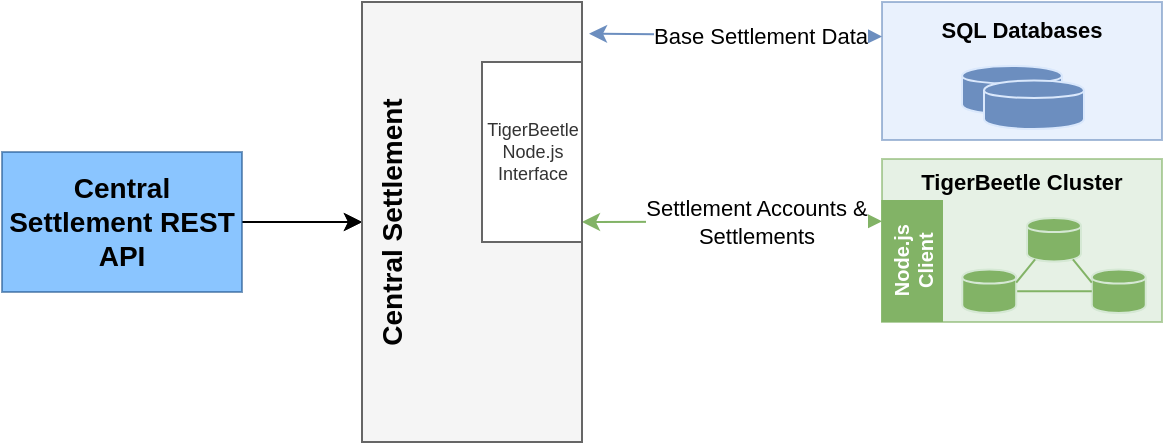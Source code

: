 <mxfile version="20.3.3" type="device"><diagram id="5fv781UrCtvl-2jIERiF" name="to be - central settlement"><mxGraphModel dx="2062" dy="1166" grid="1" gridSize="10" guides="1" tooltips="1" connect="1" arrows="1" fold="1" page="1" pageScale="1" pageWidth="850" pageHeight="1100" math="0" shadow="0"><root><mxCell id="0"/><mxCell id="1" parent="0"/><mxCell id="oDrJPgg-OVAa7Pc_2WsO-1" value="" style="rounded=0;whiteSpace=wrap;html=1;fillColor=#dae8fc;strokeColor=#6C8EBF;opacity=60;" parent="1" vertex="1"><mxGeometry x="470" y="170" width="140" height="69" as="geometry"/></mxCell><mxCell id="hW9e1Iwi09mclev_8Fzw-1" value="" style="rounded=0;whiteSpace=wrap;html=1;fillColor=#d5e8d4;strokeColor=#82b366;opacity=60;" parent="1" vertex="1"><mxGeometry x="470" y="248.5" width="140" height="81.5" as="geometry"/></mxCell><mxCell id="oDrJPgg-OVAa7Pc_2WsO-3" style="edgeStyle=orthogonalEdgeStyle;rounded=0;orthogonalLoop=1;jettySize=auto;html=1;exitX=0.5;exitY=1;exitDx=0;exitDy=0;" parent="1" edge="1"><mxGeometry relative="1" as="geometry"><mxPoint x="379.0" y="348" as="sourcePoint"/><mxPoint x="379.0" y="348" as="targetPoint"/></mxGeometry></mxCell><mxCell id="oDrJPgg-OVAa7Pc_2WsO-5" value="SQL Databases" style="text;html=1;strokeColor=none;fillColor=none;align=center;verticalAlign=middle;whiteSpace=wrap;rounded=0;opacity=60;fontSize=11;fontStyle=1;labelBackgroundColor=none;" parent="1" vertex="1"><mxGeometry x="470" y="174" width="140" height="20" as="geometry"/></mxCell><mxCell id="9GfpIoHy--baVXn83xa6-7" style="edgeStyle=orthogonalEdgeStyle;rounded=0;orthogonalLoop=1;jettySize=auto;html=1;exitX=1;exitY=0.5;exitDx=0;exitDy=0;fontSize=10;fontColor=#000000;startArrow=none;startFill=0;endArrow=classic;endFill=1;strokeColor=#000000;fillColor=#dae8fc;entryX=0;entryY=0.5;entryDx=0;entryDy=0;" parent="1" target="oDrJPgg-OVAa7Pc_2WsO-10" edge="1" source="oDrJPgg-OVAa7Pc_2WsO-7"><mxGeometry relative="1" as="geometry"><mxPoint x="-6" y="279.75" as="sourcePoint"/><mxPoint x="60" y="279.75" as="targetPoint"/></mxGeometry></mxCell><mxCell id="KToAJGvV8lWJ--ew-MVn-1" value="" style="edgeStyle=orthogonalEdgeStyle;rounded=0;orthogonalLoop=1;jettySize=auto;html=1;" edge="1" parent="1" source="oDrJPgg-OVAa7Pc_2WsO-7" target="oDrJPgg-OVAa7Pc_2WsO-10"><mxGeometry relative="1" as="geometry"/></mxCell><mxCell id="oDrJPgg-OVAa7Pc_2WsO-7" value="Central Settlement REST API" style="rounded=0;whiteSpace=wrap;html=1;fontSize=14;opacity=60;fontStyle=1;fillColor=#3D9EFF;strokeColor=#22588F;" parent="1" vertex="1"><mxGeometry x="30" y="245" width="120" height="70" as="geometry"/></mxCell><mxCell id="60_vhmkmeH_u4i3II14A-4" value="Settlement Accounts &amp;amp;&lt;br style=&quot;font-size: 11px&quot;&gt;Settlements" style="rounded=0;orthogonalLoop=1;jettySize=auto;html=1;exitX=1;exitY=0.5;exitDx=0;exitDy=0;entryX=0;entryY=0.382;entryDx=0;entryDy=0;fontSize=11;startArrow=classic;startFill=1;endArrow=classic;endFill=1;strokeColor=#82B366;entryPerimeter=0;" parent="1" source="oDrJPgg-OVAa7Pc_2WsO-10" target="hW9e1Iwi09mclev_8Fzw-1" edge="1"><mxGeometry x="0.167" relative="1" as="geometry"><mxPoint as="offset"/></mxGeometry></mxCell><mxCell id="oDrJPgg-OVAa7Pc_2WsO-10" value="&lt;font color=&quot;#000000&quot; style=&quot;font-size: 14px&quot;&gt;&lt;span style=&quot;font-size: 14px&quot;&gt;Central Settlement&lt;/span&gt;&lt;br style=&quot;font-size: 14px&quot;&gt;&lt;/font&gt;" style="rounded=0;whiteSpace=wrap;html=1;fillColor=#f5f5f5;strokeColor=#666666;fontStyle=1;verticalAlign=top;horizontal=0;fontSize=14;fontColor=#333333;" parent="1" vertex="1"><mxGeometry x="210" y="170" width="110" height="220" as="geometry"/></mxCell><mxCell id="eVDEepTebOYD5LniLWVk-1" value="TigerBeetle Cluster" style="text;html=1;strokeColor=none;fillColor=none;align=center;verticalAlign=middle;whiteSpace=wrap;rounded=0;opacity=60;fontSize=11;fontStyle=1" parent="1" vertex="1"><mxGeometry x="475" y="249.5" width="130" height="20" as="geometry"/></mxCell><mxCell id="60_vhmkmeH_u4i3II14A-3" value="Base Settlement Data" style="endArrow=classic;html=1;rounded=0;fontSize=11;endFill=1;startArrow=classic;startFill=1;strokeColor=#6C8EBF;entryX=0;entryY=0.25;entryDx=0;entryDy=0;exitX=1.032;exitY=0.072;exitDx=0;exitDy=0;exitPerimeter=0;" parent="1" source="oDrJPgg-OVAa7Pc_2WsO-10" target="oDrJPgg-OVAa7Pc_2WsO-1" edge="1"><mxGeometry x="0.167" width="50" height="50" relative="1" as="geometry"><mxPoint x="320" y="220" as="sourcePoint"/><mxPoint x="440" y="220" as="targetPoint"/><mxPoint as="offset"/></mxGeometry></mxCell><mxCell id="2wyNS_qEd1gKrwcuo8lo-5" value="" style="group;fillColor=none;strokeColor=none;" parent="1" vertex="1" connectable="0"><mxGeometry x="510.12" y="278" width="91.765" height="47.5" as="geometry"/></mxCell><mxCell id="eVDEepTebOYD5LniLWVk-2" value="&lt;font color=&quot;#000000&quot;&gt;&lt;br&gt;&lt;/font&gt;" style="shape=cylinder;whiteSpace=wrap;html=1;boundedLbl=1;backgroundOutline=1;fillColor=#82B366;strokeColor=#D5E8D4;" parent="2wyNS_qEd1gKrwcuo8lo-5" vertex="1"><mxGeometry x="32.388" width="26.99" height="21.721" as="geometry"/></mxCell><mxCell id="eVDEepTebOYD5LniLWVk-3" value="&lt;font color=&quot;#000000&quot;&gt;&lt;br&gt;&lt;/font&gt;" style="shape=cylinder;whiteSpace=wrap;html=1;boundedLbl=1;backgroundOutline=1;fillColor=#82B366;strokeColor=#D5E8D4;gradientColor=none;" parent="2wyNS_qEd1gKrwcuo8lo-5" vertex="1"><mxGeometry x="64.775" y="25.779" width="26.99" height="21.721" as="geometry"/></mxCell><mxCell id="eVDEepTebOYD5LniLWVk-16" style="edgeStyle=none;rounded=0;orthogonalLoop=1;jettySize=auto;html=1;exitX=0.85;exitY=0.95;exitDx=0;exitDy=0;exitPerimeter=0;entryX=0;entryY=0.3;entryDx=0;entryDy=0;fontSize=12;startArrow=none;startFill=0;endArrow=none;endFill=0;strokeColor=#82B366;" parent="2wyNS_qEd1gKrwcuo8lo-5" source="eVDEepTebOYD5LniLWVk-2" target="eVDEepTebOYD5LniLWVk-3" edge="1"><mxGeometry relative="1" as="geometry"/></mxCell><mxCell id="eVDEepTebOYD5LniLWVk-17" style="edgeStyle=none;rounded=0;orthogonalLoop=1;jettySize=auto;html=1;exitX=1;exitY=0.5;exitDx=0;exitDy=0;fontSize=12;startArrow=none;startFill=0;endArrow=none;endFill=0;strokeColor=#82B366;" parent="2wyNS_qEd1gKrwcuo8lo-5" source="eVDEepTebOYD5LniLWVk-4" target="eVDEepTebOYD5LniLWVk-3" edge="1"><mxGeometry relative="1" as="geometry"/></mxCell><mxCell id="eVDEepTebOYD5LniLWVk-4" value="&lt;font color=&quot;#000000&quot;&gt;&lt;br&gt;&lt;/font&gt;" style="shape=cylinder;whiteSpace=wrap;html=1;boundedLbl=1;backgroundOutline=1;fillColor=#82B366;strokeColor=#D5E8D4;gradientColor=none;" parent="2wyNS_qEd1gKrwcuo8lo-5" vertex="1"><mxGeometry y="25.779" width="26.99" height="21.721" as="geometry"/></mxCell><mxCell id="eVDEepTebOYD5LniLWVk-15" style="rounded=0;orthogonalLoop=1;jettySize=auto;html=1;exitX=0.15;exitY=0.95;exitDx=0;exitDy=0;entryX=1;entryY=0.3;entryDx=0;entryDy=0;fontSize=12;startArrow=none;startFill=0;endArrow=none;endFill=0;exitPerimeter=0;strokeColor=#82B366;" parent="2wyNS_qEd1gKrwcuo8lo-5" source="eVDEepTebOYD5LniLWVk-2" target="eVDEepTebOYD5LniLWVk-4" edge="1"><mxGeometry relative="1" as="geometry"/></mxCell><mxCell id="2wyNS_qEd1gKrwcuo8lo-8" value="" style="group" parent="1" vertex="1" connectable="0"><mxGeometry x="510" y="202" width="60" height="31.5" as="geometry"/></mxCell><mxCell id="_xyKBKS7H1u9OfSc2gpH-1" value="&lt;font color=&quot;#000000&quot;&gt;&lt;br&gt;&lt;/font&gt;" style="shape=cylinder;whiteSpace=wrap;html=1;boundedLbl=1;backgroundOutline=1;fillColor=#6C8EBF;strokeColor=#DAE8FC;gradientColor=none;" parent="2wyNS_qEd1gKrwcuo8lo-8" vertex="1"><mxGeometry width="50.0" height="24.259" as="geometry"/></mxCell><mxCell id="2wyNS_qEd1gKrwcuo8lo-7" value="&lt;font color=&quot;#000000&quot;&gt;&lt;br&gt;&lt;/font&gt;" style="shape=cylinder;whiteSpace=wrap;html=1;boundedLbl=1;backgroundOutline=1;fillColor=#6C8EBF;strokeColor=#DAE8FC;gradientColor=none;" parent="2wyNS_qEd1gKrwcuo8lo-8" vertex="1"><mxGeometry x="11" y="7.241" width="50.0" height="24.259" as="geometry"/></mxCell><mxCell id="9GfpIoHy--baVXn83xa6-1" value="TigerBeetle &lt;br style=&quot;font-size: 9px;&quot;&gt;Node.js &lt;br style=&quot;font-size: 9px;&quot;&gt;Interface" style="html=1;fontSize=9;strokeColor=#666666;fillColor=#FFFFFF;horizontal=1;fontColor=#333333;fontStyle=0" parent="1" vertex="1"><mxGeometry x="270" y="200" width="50" height="90" as="geometry"/></mxCell><mxCell id="9GfpIoHy--baVXn83xa6-2" value="Node.js&lt;br style=&quot;font-size: 10px;&quot;&gt;Client" style="html=1;fontSize=10;strokeColor=#82b366;fillColor=#82B366;horizontal=0;fontColor=#FFFFFF;fontStyle=1" parent="1" vertex="1"><mxGeometry x="470.12" y="269.5" width="29.88" height="60" as="geometry"/></mxCell></root></mxGraphModel></diagram></mxfile>